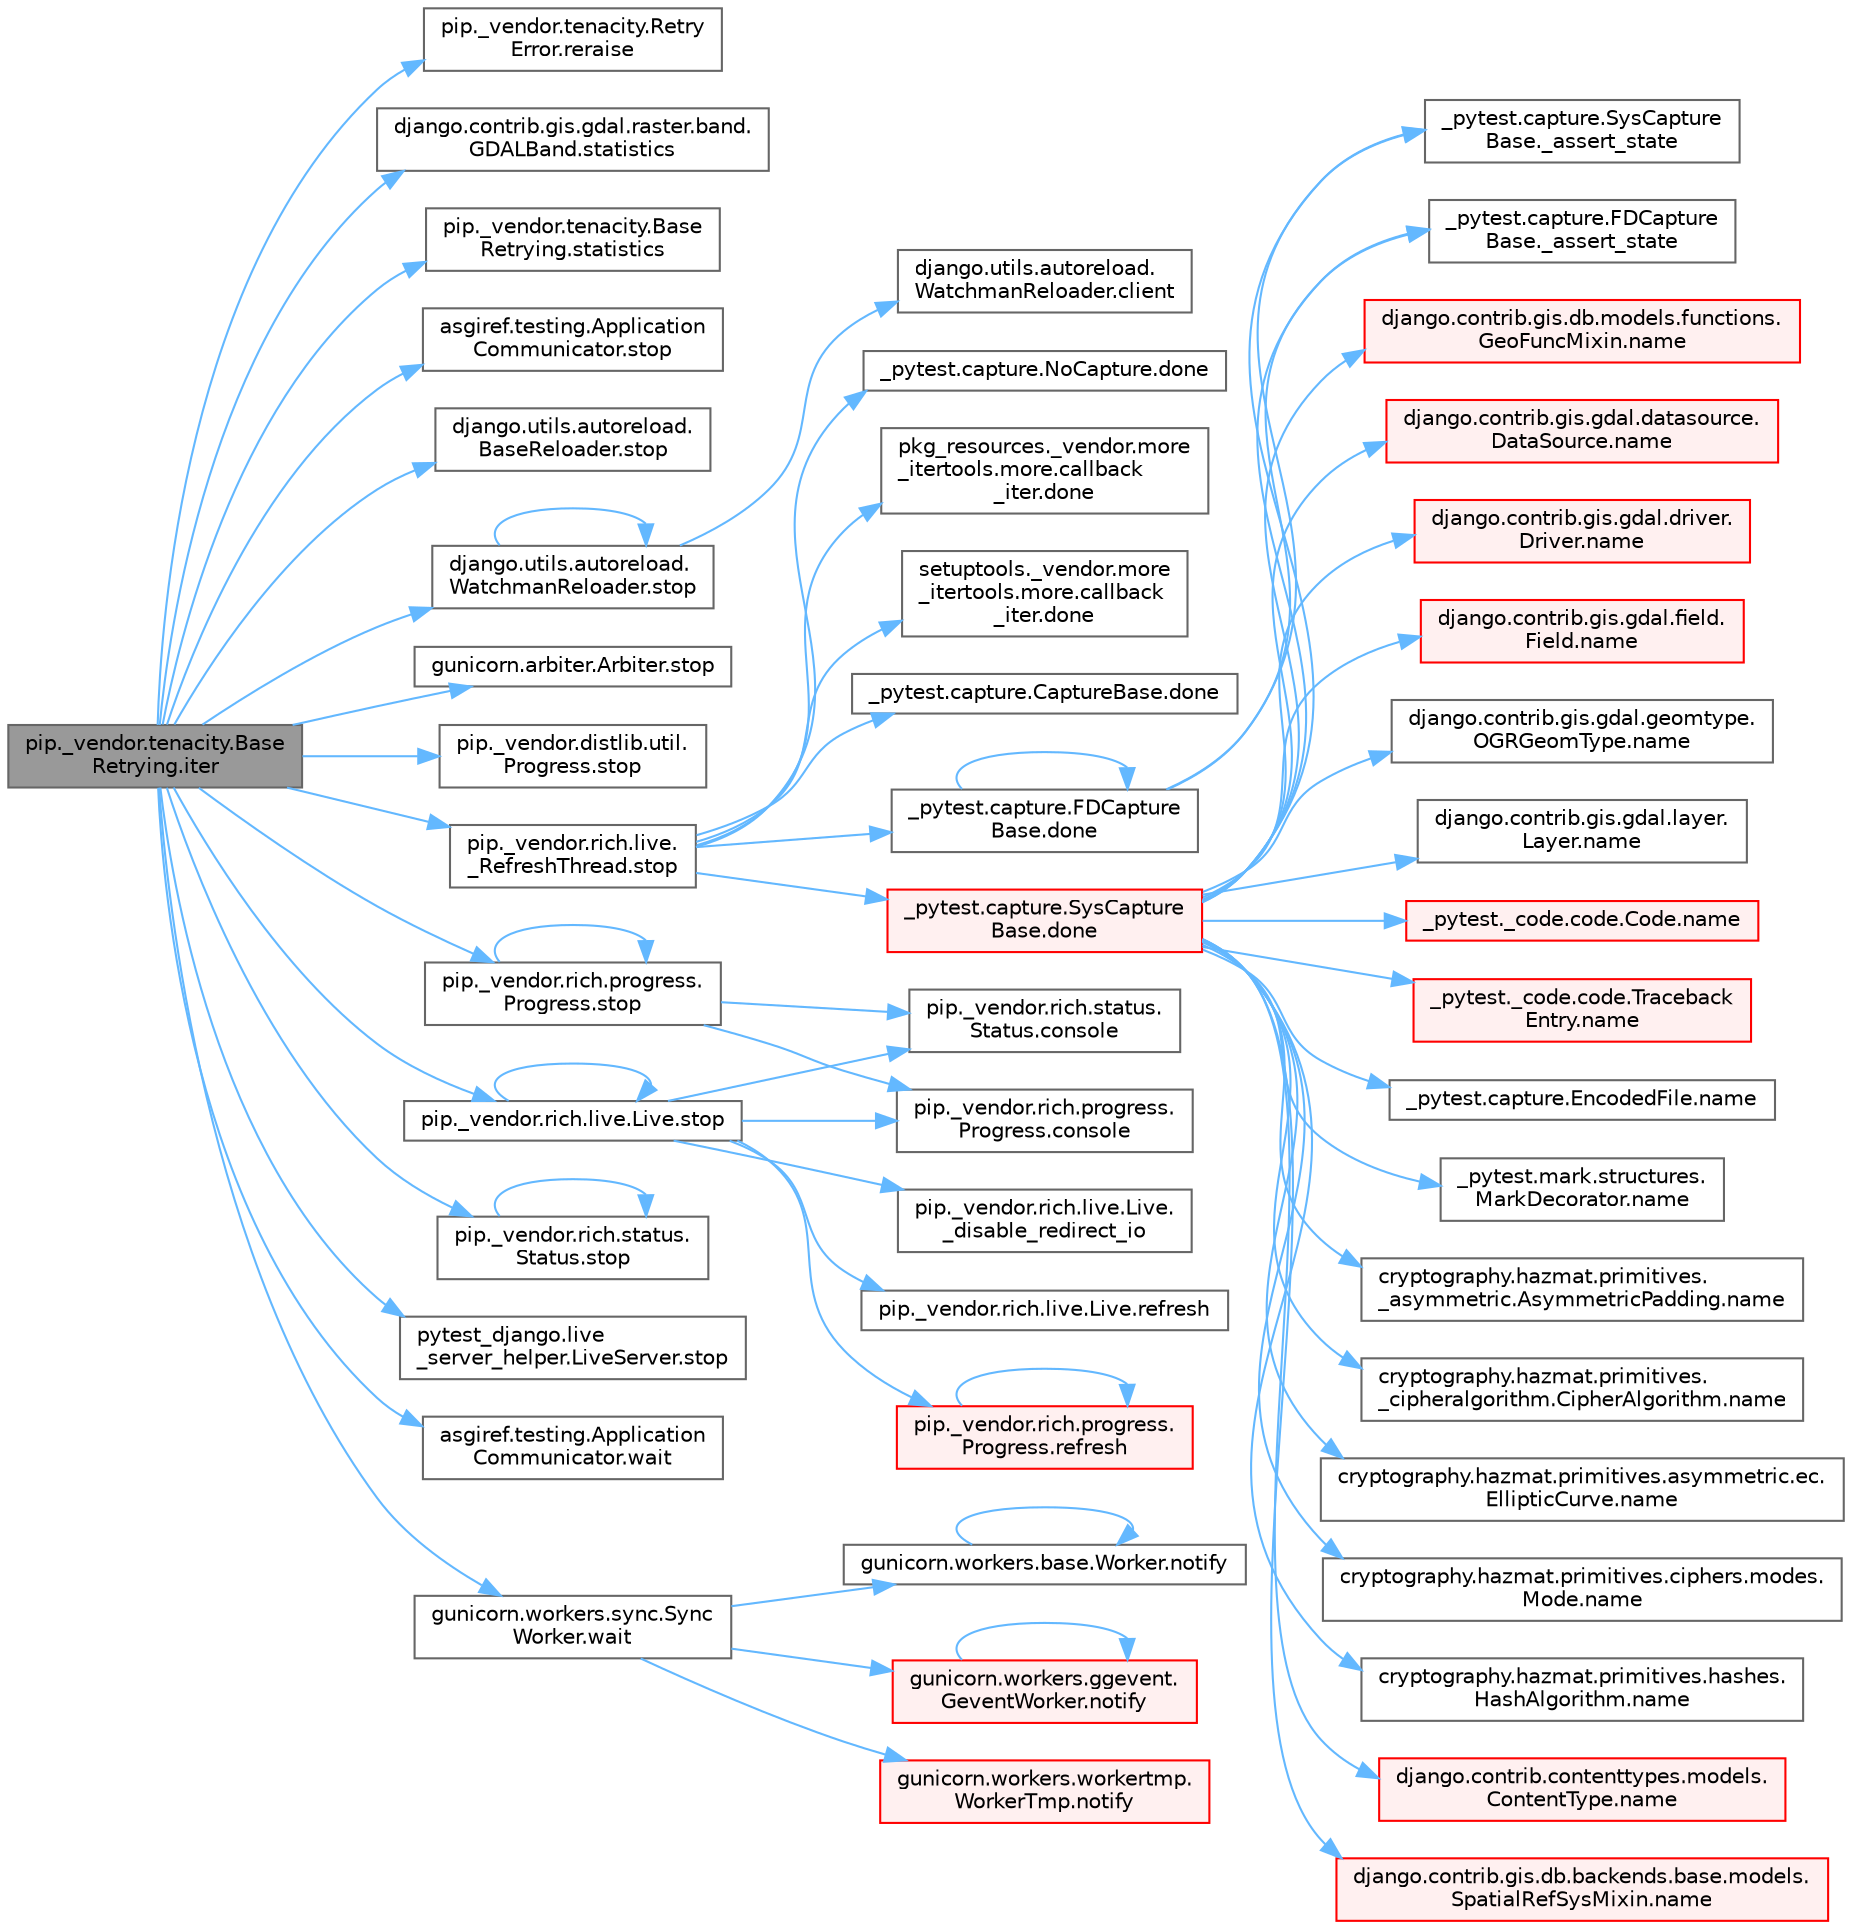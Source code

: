 digraph "pip._vendor.tenacity.BaseRetrying.iter"
{
 // LATEX_PDF_SIZE
  bgcolor="transparent";
  edge [fontname=Helvetica,fontsize=10,labelfontname=Helvetica,labelfontsize=10];
  node [fontname=Helvetica,fontsize=10,shape=box,height=0.2,width=0.4];
  rankdir="LR";
  Node1 [id="Node000001",label="pip._vendor.tenacity.Base\lRetrying.iter",height=0.2,width=0.4,color="gray40", fillcolor="grey60", style="filled", fontcolor="black",tooltip=" "];
  Node1 -> Node2 [id="edge1_Node000001_Node000002",color="steelblue1",style="solid",tooltip=" "];
  Node2 [id="Node000002",label="pip._vendor.tenacity.Retry\lError.reraise",height=0.2,width=0.4,color="grey40", fillcolor="white", style="filled",URL="$classpip_1_1__vendor_1_1tenacity_1_1_retry_error.html#a3179febce2374ea7762c9a93ab7799f8",tooltip=" "];
  Node1 -> Node3 [id="edge2_Node000001_Node000003",color="steelblue1",style="solid",tooltip=" "];
  Node3 [id="Node000003",label="django.contrib.gis.gdal.raster.band.\lGDALBand.statistics",height=0.2,width=0.4,color="grey40", fillcolor="white", style="filled",URL="$classdjango_1_1contrib_1_1gis_1_1gdal_1_1raster_1_1band_1_1_g_d_a_l_band.html#aa398649fa8cc8e7efd773a2d7f118d2a",tooltip=" "];
  Node1 -> Node4 [id="edge3_Node000001_Node000004",color="steelblue1",style="solid",tooltip=" "];
  Node4 [id="Node000004",label="pip._vendor.tenacity.Base\lRetrying.statistics",height=0.2,width=0.4,color="grey40", fillcolor="white", style="filled",URL="$classpip_1_1__vendor_1_1tenacity_1_1_base_retrying.html#aaac76bfd6880c6ba7c3e2f83f80e3663",tooltip=" "];
  Node1 -> Node5 [id="edge4_Node000001_Node000005",color="steelblue1",style="solid",tooltip=" "];
  Node5 [id="Node000005",label="asgiref.testing.Application\lCommunicator.stop",height=0.2,width=0.4,color="grey40", fillcolor="white", style="filled",URL="$classasgiref_1_1testing_1_1_application_communicator.html#a09e3351f93043027db0ddb53bc6d4dfb",tooltip=" "];
  Node1 -> Node6 [id="edge5_Node000001_Node000006",color="steelblue1",style="solid",tooltip=" "];
  Node6 [id="Node000006",label="django.utils.autoreload.\lBaseReloader.stop",height=0.2,width=0.4,color="grey40", fillcolor="white", style="filled",URL="$classdjango_1_1utils_1_1autoreload_1_1_base_reloader.html#ac73bcf6fa32e3ef394bb7d34b02a8cc1",tooltip=" "];
  Node1 -> Node7 [id="edge6_Node000001_Node000007",color="steelblue1",style="solid",tooltip=" "];
  Node7 [id="Node000007",label="django.utils.autoreload.\lWatchmanReloader.stop",height=0.2,width=0.4,color="grey40", fillcolor="white", style="filled",URL="$classdjango_1_1utils_1_1autoreload_1_1_watchman_reloader.html#a5051e02a8e4aba49d0872956c4f01f59",tooltip=" "];
  Node7 -> Node8 [id="edge7_Node000007_Node000008",color="steelblue1",style="solid",tooltip=" "];
  Node8 [id="Node000008",label="django.utils.autoreload.\lWatchmanReloader.client",height=0.2,width=0.4,color="grey40", fillcolor="white", style="filled",URL="$classdjango_1_1utils_1_1autoreload_1_1_watchman_reloader.html#a6684dd5abaaa79b892242d19b7822bf3",tooltip=" "];
  Node7 -> Node7 [id="edge8_Node000007_Node000007",color="steelblue1",style="solid",tooltip=" "];
  Node1 -> Node9 [id="edge9_Node000001_Node000009",color="steelblue1",style="solid",tooltip=" "];
  Node9 [id="Node000009",label="gunicorn.arbiter.Arbiter.stop",height=0.2,width=0.4,color="grey40", fillcolor="white", style="filled",URL="$classgunicorn_1_1arbiter_1_1_arbiter.html#ae74ab6aff242c35523f53b0f75956815",tooltip=" "];
  Node1 -> Node10 [id="edge10_Node000001_Node000010",color="steelblue1",style="solid",tooltip=" "];
  Node10 [id="Node000010",label="pip._vendor.distlib.util.\lProgress.stop",height=0.2,width=0.4,color="grey40", fillcolor="white", style="filled",URL="$classpip_1_1__vendor_1_1distlib_1_1util_1_1_progress.html#a01bccebf0a834c5df7136f945d93b93f",tooltip=" "];
  Node1 -> Node11 [id="edge11_Node000001_Node000011",color="steelblue1",style="solid",tooltip=" "];
  Node11 [id="Node000011",label="pip._vendor.rich.live.\l_RefreshThread.stop",height=0.2,width=0.4,color="grey40", fillcolor="white", style="filled",URL="$classpip_1_1__vendor_1_1rich_1_1live_1_1___refresh_thread.html#ad3fb634a0cd48c8051ca33d2b9416c0b",tooltip=" "];
  Node11 -> Node12 [id="edge12_Node000011_Node000012",color="steelblue1",style="solid",tooltip=" "];
  Node12 [id="Node000012",label="_pytest.capture.CaptureBase.done",height=0.2,width=0.4,color="grey40", fillcolor="white", style="filled",URL="$class__pytest_1_1capture_1_1_capture_base.html#a252cc9ae56771a7c80f5541e1700cdab",tooltip=" "];
  Node11 -> Node13 [id="edge13_Node000011_Node000013",color="steelblue1",style="solid",tooltip=" "];
  Node13 [id="Node000013",label="_pytest.capture.FDCapture\lBase.done",height=0.2,width=0.4,color="grey40", fillcolor="white", style="filled",URL="$class__pytest_1_1capture_1_1_f_d_capture_base.html#a473d8ea6b05e2918222db2b4dc09bcb2",tooltip=" "];
  Node13 -> Node14 [id="edge14_Node000013_Node000014",color="steelblue1",style="solid",tooltip=" "];
  Node14 [id="Node000014",label="_pytest.capture.FDCapture\lBase._assert_state",height=0.2,width=0.4,color="grey40", fillcolor="white", style="filled",URL="$class__pytest_1_1capture_1_1_f_d_capture_base.html#a971704bfb89c0148c29c743bb0542c42",tooltip=" "];
  Node13 -> Node15 [id="edge15_Node000013_Node000015",color="steelblue1",style="solid",tooltip=" "];
  Node15 [id="Node000015",label="_pytest.capture.SysCapture\lBase._assert_state",height=0.2,width=0.4,color="grey40", fillcolor="white", style="filled",URL="$class__pytest_1_1capture_1_1_sys_capture_base.html#a293507aee8f3b635c10e6f40da524335",tooltip=" "];
  Node13 -> Node13 [id="edge16_Node000013_Node000013",color="steelblue1",style="solid",tooltip=" "];
  Node11 -> Node16 [id="edge17_Node000011_Node000016",color="steelblue1",style="solid",tooltip=" "];
  Node16 [id="Node000016",label="_pytest.capture.NoCapture.done",height=0.2,width=0.4,color="grey40", fillcolor="white", style="filled",URL="$class__pytest_1_1capture_1_1_no_capture.html#a0c9bf00bbb06e138c684e85f026dbc7c",tooltip=" "];
  Node11 -> Node17 [id="edge18_Node000011_Node000017",color="steelblue1",style="solid",tooltip=" "];
  Node17 [id="Node000017",label="_pytest.capture.SysCapture\lBase.done",height=0.2,width=0.4,color="red", fillcolor="#FFF0F0", style="filled",URL="$class__pytest_1_1capture_1_1_sys_capture_base.html#a49491ca614c69dea26f252feec0cba16",tooltip=" "];
  Node17 -> Node14 [id="edge19_Node000017_Node000014",color="steelblue1",style="solid",tooltip=" "];
  Node17 -> Node15 [id="edge20_Node000017_Node000015",color="steelblue1",style="solid",tooltip=" "];
  Node17 -> Node18 [id="edge21_Node000017_Node000018",color="steelblue1",style="solid",tooltip=" "];
  Node18 [id="Node000018",label="_pytest._code.code.Code.name",height=0.2,width=0.4,color="red", fillcolor="#FFF0F0", style="filled",URL="$class__pytest_1_1__code_1_1code_1_1_code.html#a1f3cbc53ca6df4a1bab12183694b6e78",tooltip=" "];
  Node17 -> Node30 [id="edge22_Node000017_Node000030",color="steelblue1",style="solid",tooltip=" "];
  Node30 [id="Node000030",label="_pytest._code.code.Traceback\lEntry.name",height=0.2,width=0.4,color="red", fillcolor="#FFF0F0", style="filled",URL="$class__pytest_1_1__code_1_1code_1_1_traceback_entry.html#a106b95c0753f41669fbfb8ee4c11ad3d",tooltip=" "];
  Node17 -> Node32 [id="edge23_Node000017_Node000032",color="steelblue1",style="solid",tooltip=" "];
  Node32 [id="Node000032",label="_pytest.capture.EncodedFile.name",height=0.2,width=0.4,color="grey40", fillcolor="white", style="filled",URL="$class__pytest_1_1capture_1_1_encoded_file.html#a738c73b5de21c7261d9e51f71e4f0397",tooltip=" "];
  Node17 -> Node33 [id="edge24_Node000017_Node000033",color="steelblue1",style="solid",tooltip=" "];
  Node33 [id="Node000033",label="_pytest.mark.structures.\lMarkDecorator.name",height=0.2,width=0.4,color="grey40", fillcolor="white", style="filled",URL="$class__pytest_1_1mark_1_1structures_1_1_mark_decorator.html#ae8f66760cda125450e0e3bd38689c72f",tooltip=" "];
  Node17 -> Node34 [id="edge25_Node000017_Node000034",color="steelblue1",style="solid",tooltip=" "];
  Node34 [id="Node000034",label="cryptography.hazmat.primitives.\l_asymmetric.AsymmetricPadding.name",height=0.2,width=0.4,color="grey40", fillcolor="white", style="filled",URL="$classcryptography_1_1hazmat_1_1primitives_1_1__asymmetric_1_1_asymmetric_padding.html#a8f72e8284cb336861a873ed5ce0e39b5",tooltip=" "];
  Node17 -> Node35 [id="edge26_Node000017_Node000035",color="steelblue1",style="solid",tooltip=" "];
  Node35 [id="Node000035",label="cryptography.hazmat.primitives.\l_cipheralgorithm.CipherAlgorithm.name",height=0.2,width=0.4,color="grey40", fillcolor="white", style="filled",URL="$classcryptography_1_1hazmat_1_1primitives_1_1__cipheralgorithm_1_1_cipher_algorithm.html#a50567a5c3388450ab7aa883ab34a1ac7",tooltip=" "];
  Node17 -> Node36 [id="edge27_Node000017_Node000036",color="steelblue1",style="solid",tooltip=" "];
  Node36 [id="Node000036",label="cryptography.hazmat.primitives.asymmetric.ec.\lEllipticCurve.name",height=0.2,width=0.4,color="grey40", fillcolor="white", style="filled",URL="$classcryptography_1_1hazmat_1_1primitives_1_1asymmetric_1_1ec_1_1_elliptic_curve.html#a2775c4e945309a6c7ea33dace1698a60",tooltip=" "];
  Node17 -> Node37 [id="edge28_Node000017_Node000037",color="steelblue1",style="solid",tooltip=" "];
  Node37 [id="Node000037",label="cryptography.hazmat.primitives.ciphers.modes.\lMode.name",height=0.2,width=0.4,color="grey40", fillcolor="white", style="filled",URL="$classcryptography_1_1hazmat_1_1primitives_1_1ciphers_1_1modes_1_1_mode.html#a99d93fd1370a2abbb5bb5cffbd5ff0f7",tooltip=" "];
  Node17 -> Node38 [id="edge29_Node000017_Node000038",color="steelblue1",style="solid",tooltip=" "];
  Node38 [id="Node000038",label="cryptography.hazmat.primitives.hashes.\lHashAlgorithm.name",height=0.2,width=0.4,color="grey40", fillcolor="white", style="filled",URL="$classcryptography_1_1hazmat_1_1primitives_1_1hashes_1_1_hash_algorithm.html#a42c7e1582d9b46a015774af9e5cbbb0b",tooltip=" "];
  Node17 -> Node39 [id="edge30_Node000017_Node000039",color="steelblue1",style="solid",tooltip=" "];
  Node39 [id="Node000039",label="django.contrib.contenttypes.models.\lContentType.name",height=0.2,width=0.4,color="red", fillcolor="#FFF0F0", style="filled",URL="$classdjango_1_1contrib_1_1contenttypes_1_1models_1_1_content_type.html#a305b62f56597bb2e4823dcf5e6ccdcf8",tooltip=" "];
  Node17 -> Node41 [id="edge31_Node000017_Node000041",color="steelblue1",style="solid",tooltip=" "];
  Node41 [id="Node000041",label="django.contrib.gis.db.backends.base.models.\lSpatialRefSysMixin.name",height=0.2,width=0.4,color="red", fillcolor="#FFF0F0", style="filled",URL="$classdjango_1_1contrib_1_1gis_1_1db_1_1backends_1_1base_1_1models_1_1_spatial_ref_sys_mixin.html#a56fe36e786b49160249395f453dd1cab",tooltip=" "];
  Node17 -> Node71 [id="edge32_Node000017_Node000071",color="steelblue1",style="solid",tooltip=" "];
  Node71 [id="Node000071",label="django.contrib.gis.db.models.functions.\lGeoFuncMixin.name",height=0.2,width=0.4,color="red", fillcolor="#FFF0F0", style="filled",URL="$classdjango_1_1contrib_1_1gis_1_1db_1_1models_1_1functions_1_1_geo_func_mixin.html#adeeb6b2c9db337396468712e919af622",tooltip=" "];
  Node17 -> Node72 [id="edge33_Node000017_Node000072",color="steelblue1",style="solid",tooltip=" "];
  Node72 [id="Node000072",label="django.contrib.gis.gdal.datasource.\lDataSource.name",height=0.2,width=0.4,color="red", fillcolor="#FFF0F0", style="filled",URL="$classdjango_1_1contrib_1_1gis_1_1gdal_1_1datasource_1_1_data_source.html#aaa98728c7ef6f4d96c689550e8af3ed5",tooltip=" "];
  Node17 -> Node86 [id="edge34_Node000017_Node000086",color="steelblue1",style="solid",tooltip=" "];
  Node86 [id="Node000086",label="django.contrib.gis.gdal.driver.\lDriver.name",height=0.2,width=0.4,color="red", fillcolor="#FFF0F0", style="filled",URL="$classdjango_1_1contrib_1_1gis_1_1gdal_1_1driver_1_1_driver.html#aaa5d4d1b9fd762839db84d1e56e36b7f",tooltip=" "];
  Node17 -> Node87 [id="edge35_Node000017_Node000087",color="steelblue1",style="solid",tooltip=" "];
  Node87 [id="Node000087",label="django.contrib.gis.gdal.field.\lField.name",height=0.2,width=0.4,color="red", fillcolor="#FFF0F0", style="filled",URL="$classdjango_1_1contrib_1_1gis_1_1gdal_1_1field_1_1_field.html#a28a3b0af5006d5abf34d5b1497011368",tooltip=" "];
  Node17 -> Node88 [id="edge36_Node000017_Node000088",color="steelblue1",style="solid",tooltip=" "];
  Node88 [id="Node000088",label="django.contrib.gis.gdal.geomtype.\lOGRGeomType.name",height=0.2,width=0.4,color="grey40", fillcolor="white", style="filled",URL="$classdjango_1_1contrib_1_1gis_1_1gdal_1_1geomtype_1_1_o_g_r_geom_type.html#a719b3100682ab8df79fd8a2484163b8e",tooltip=" "];
  Node17 -> Node89 [id="edge37_Node000017_Node000089",color="steelblue1",style="solid",tooltip=" "];
  Node89 [id="Node000089",label="django.contrib.gis.gdal.layer.\lLayer.name",height=0.2,width=0.4,color="grey40", fillcolor="white", style="filled",URL="$classdjango_1_1contrib_1_1gis_1_1gdal_1_1layer_1_1_layer.html#a53791d8e2fe8b1ca86b426a625e7d66c",tooltip=" "];
  Node11 -> Node1181 [id="edge38_Node000011_Node001181",color="steelblue1",style="solid",tooltip=" "];
  Node1181 [id="Node001181",label="pkg_resources._vendor.more\l_itertools.more.callback\l_iter.done",height=0.2,width=0.4,color="grey40", fillcolor="white", style="filled",URL="$classpkg__resources_1_1__vendor_1_1more__itertools_1_1more_1_1callback__iter.html#a2373b03227092a1744e35d752a94f1d1",tooltip=" "];
  Node11 -> Node1182 [id="edge39_Node000011_Node001182",color="steelblue1",style="solid",tooltip=" "];
  Node1182 [id="Node001182",label="setuptools._vendor.more\l_itertools.more.callback\l_iter.done",height=0.2,width=0.4,color="grey40", fillcolor="white", style="filled",URL="$classsetuptools_1_1__vendor_1_1more__itertools_1_1more_1_1callback__iter.html#a081241147cdf94c4bb9acda2fcb96713",tooltip=" "];
  Node1 -> Node2681 [id="edge40_Node000001_Node002681",color="steelblue1",style="solid",tooltip=" "];
  Node2681 [id="Node002681",label="pip._vendor.rich.live.Live.stop",height=0.2,width=0.4,color="grey40", fillcolor="white", style="filled",URL="$classpip_1_1__vendor_1_1rich_1_1live_1_1_live.html#a8b9a6fd11fa9b17db3cea3143e41fecc",tooltip=" "];
  Node2681 -> Node2682 [id="edge41_Node002681_Node002682",color="steelblue1",style="solid",tooltip=" "];
  Node2682 [id="Node002682",label="pip._vendor.rich.live.Live.\l_disable_redirect_io",height=0.2,width=0.4,color="grey40", fillcolor="white", style="filled",URL="$classpip_1_1__vendor_1_1rich_1_1live_1_1_live.html#abd1c99bedb1776d5e597794030204916",tooltip=" "];
  Node2681 -> Node2683 [id="edge42_Node002681_Node002683",color="steelblue1",style="solid",tooltip=" "];
  Node2683 [id="Node002683",label="pip._vendor.rich.progress.\lProgress.console",height=0.2,width=0.4,color="grey40", fillcolor="white", style="filled",URL="$classpip_1_1__vendor_1_1rich_1_1progress_1_1_progress.html#a305fb20d20396c0dd67ac80a28aa9a1d",tooltip=" "];
  Node2681 -> Node2684 [id="edge43_Node002681_Node002684",color="steelblue1",style="solid",tooltip=" "];
  Node2684 [id="Node002684",label="pip._vendor.rich.status.\lStatus.console",height=0.2,width=0.4,color="grey40", fillcolor="white", style="filled",URL="$classpip_1_1__vendor_1_1rich_1_1status_1_1_status.html#ace3cadb1aad4de049f8c26fa9211e4f7",tooltip=" "];
  Node2681 -> Node2685 [id="edge44_Node002681_Node002685",color="steelblue1",style="solid",tooltip=" "];
  Node2685 [id="Node002685",label="pip._vendor.rich.live.Live.refresh",height=0.2,width=0.4,color="grey40", fillcolor="white", style="filled",URL="$classpip_1_1__vendor_1_1rich_1_1live_1_1_live.html#a898af4f99a1ea11e331166c27c0c202b",tooltip=" "];
  Node2681 -> Node2686 [id="edge45_Node002681_Node002686",color="steelblue1",style="solid",tooltip=" "];
  Node2686 [id="Node002686",label="pip._vendor.rich.progress.\lProgress.refresh",height=0.2,width=0.4,color="red", fillcolor="#FFF0F0", style="filled",URL="$classpip_1_1__vendor_1_1rich_1_1progress_1_1_progress.html#a88dcdf9d00bbfe350b6c4b23b5670579",tooltip=" "];
  Node2686 -> Node2686 [id="edge46_Node002686_Node002686",color="steelblue1",style="solid",tooltip=" "];
  Node2681 -> Node2681 [id="edge47_Node002681_Node002681",color="steelblue1",style="solid",tooltip=" "];
  Node1 -> Node2694 [id="edge48_Node000001_Node002694",color="steelblue1",style="solid",tooltip=" "];
  Node2694 [id="Node002694",label="pip._vendor.rich.progress.\lProgress.stop",height=0.2,width=0.4,color="grey40", fillcolor="white", style="filled",URL="$classpip_1_1__vendor_1_1rich_1_1progress_1_1_progress.html#aefe7da637097c7b458471bb31f072047",tooltip=" "];
  Node2694 -> Node2683 [id="edge49_Node002694_Node002683",color="steelblue1",style="solid",tooltip=" "];
  Node2694 -> Node2684 [id="edge50_Node002694_Node002684",color="steelblue1",style="solid",tooltip=" "];
  Node2694 -> Node2694 [id="edge51_Node002694_Node002694",color="steelblue1",style="solid",tooltip=" "];
  Node1 -> Node2695 [id="edge52_Node000001_Node002695",color="steelblue1",style="solid",tooltip=" "];
  Node2695 [id="Node002695",label="pip._vendor.rich.status.\lStatus.stop",height=0.2,width=0.4,color="grey40", fillcolor="white", style="filled",URL="$classpip_1_1__vendor_1_1rich_1_1status_1_1_status.html#a50c52a9a76f5f42ef690cfddbc277527",tooltip=" "];
  Node2695 -> Node2695 [id="edge53_Node002695_Node002695",color="steelblue1",style="solid",tooltip=" "];
  Node1 -> Node2696 [id="edge54_Node000001_Node002696",color="steelblue1",style="solid",tooltip=" "];
  Node2696 [id="Node002696",label="pytest_django.live\l_server_helper.LiveServer.stop",height=0.2,width=0.4,color="grey40", fillcolor="white", style="filled",URL="$classpytest__django_1_1live__server__helper_1_1_live_server.html#ae07b68216243a7026bea7621666f8317",tooltip=" "];
  Node1 -> Node2697 [id="edge55_Node000001_Node002697",color="steelblue1",style="solid",tooltip=" "];
  Node2697 [id="Node002697",label="asgiref.testing.Application\lCommunicator.wait",height=0.2,width=0.4,color="grey40", fillcolor="white", style="filled",URL="$classasgiref_1_1testing_1_1_application_communicator.html#a47cf307481c0cf7f07ce93e988b2a280",tooltip=" "];
  Node1 -> Node2698 [id="edge56_Node000001_Node002698",color="steelblue1",style="solid",tooltip=" "];
  Node2698 [id="Node002698",label="gunicorn.workers.sync.Sync\lWorker.wait",height=0.2,width=0.4,color="grey40", fillcolor="white", style="filled",URL="$classgunicorn_1_1workers_1_1sync_1_1_sync_worker.html#a95feedac38b46eedd4f42f75b1112d1f",tooltip=" "];
  Node2698 -> Node2699 [id="edge57_Node002698_Node002699",color="steelblue1",style="solid",tooltip=" "];
  Node2699 [id="Node002699",label="gunicorn.workers.base.Worker.notify",height=0.2,width=0.4,color="grey40", fillcolor="white", style="filled",URL="$classgunicorn_1_1workers_1_1base_1_1_worker.html#a519c9e2abc6eddcbd71ce52859d68f7e",tooltip=" "];
  Node2699 -> Node2699 [id="edge58_Node002699_Node002699",color="steelblue1",style="solid",tooltip=" "];
  Node2698 -> Node2700 [id="edge59_Node002698_Node002700",color="steelblue1",style="solid",tooltip=" "];
  Node2700 [id="Node002700",label="gunicorn.workers.ggevent.\lGeventWorker.notify",height=0.2,width=0.4,color="red", fillcolor="#FFF0F0", style="filled",URL="$classgunicorn_1_1workers_1_1ggevent_1_1_gevent_worker.html#ac00ad5c60ffbbdb5eceeaea34dded804",tooltip=" "];
  Node2700 -> Node2700 [id="edge60_Node002700_Node002700",color="steelblue1",style="solid",tooltip=" "];
  Node2698 -> Node2704 [id="edge61_Node002698_Node002704",color="steelblue1",style="solid",tooltip=" "];
  Node2704 [id="Node002704",label="gunicorn.workers.workertmp.\lWorkerTmp.notify",height=0.2,width=0.4,color="red", fillcolor="#FFF0F0", style="filled",URL="$classgunicorn_1_1workers_1_1workertmp_1_1_worker_tmp.html#a3ccd4095e2761c5835831f9e2e2fa199",tooltip=" "];
}
